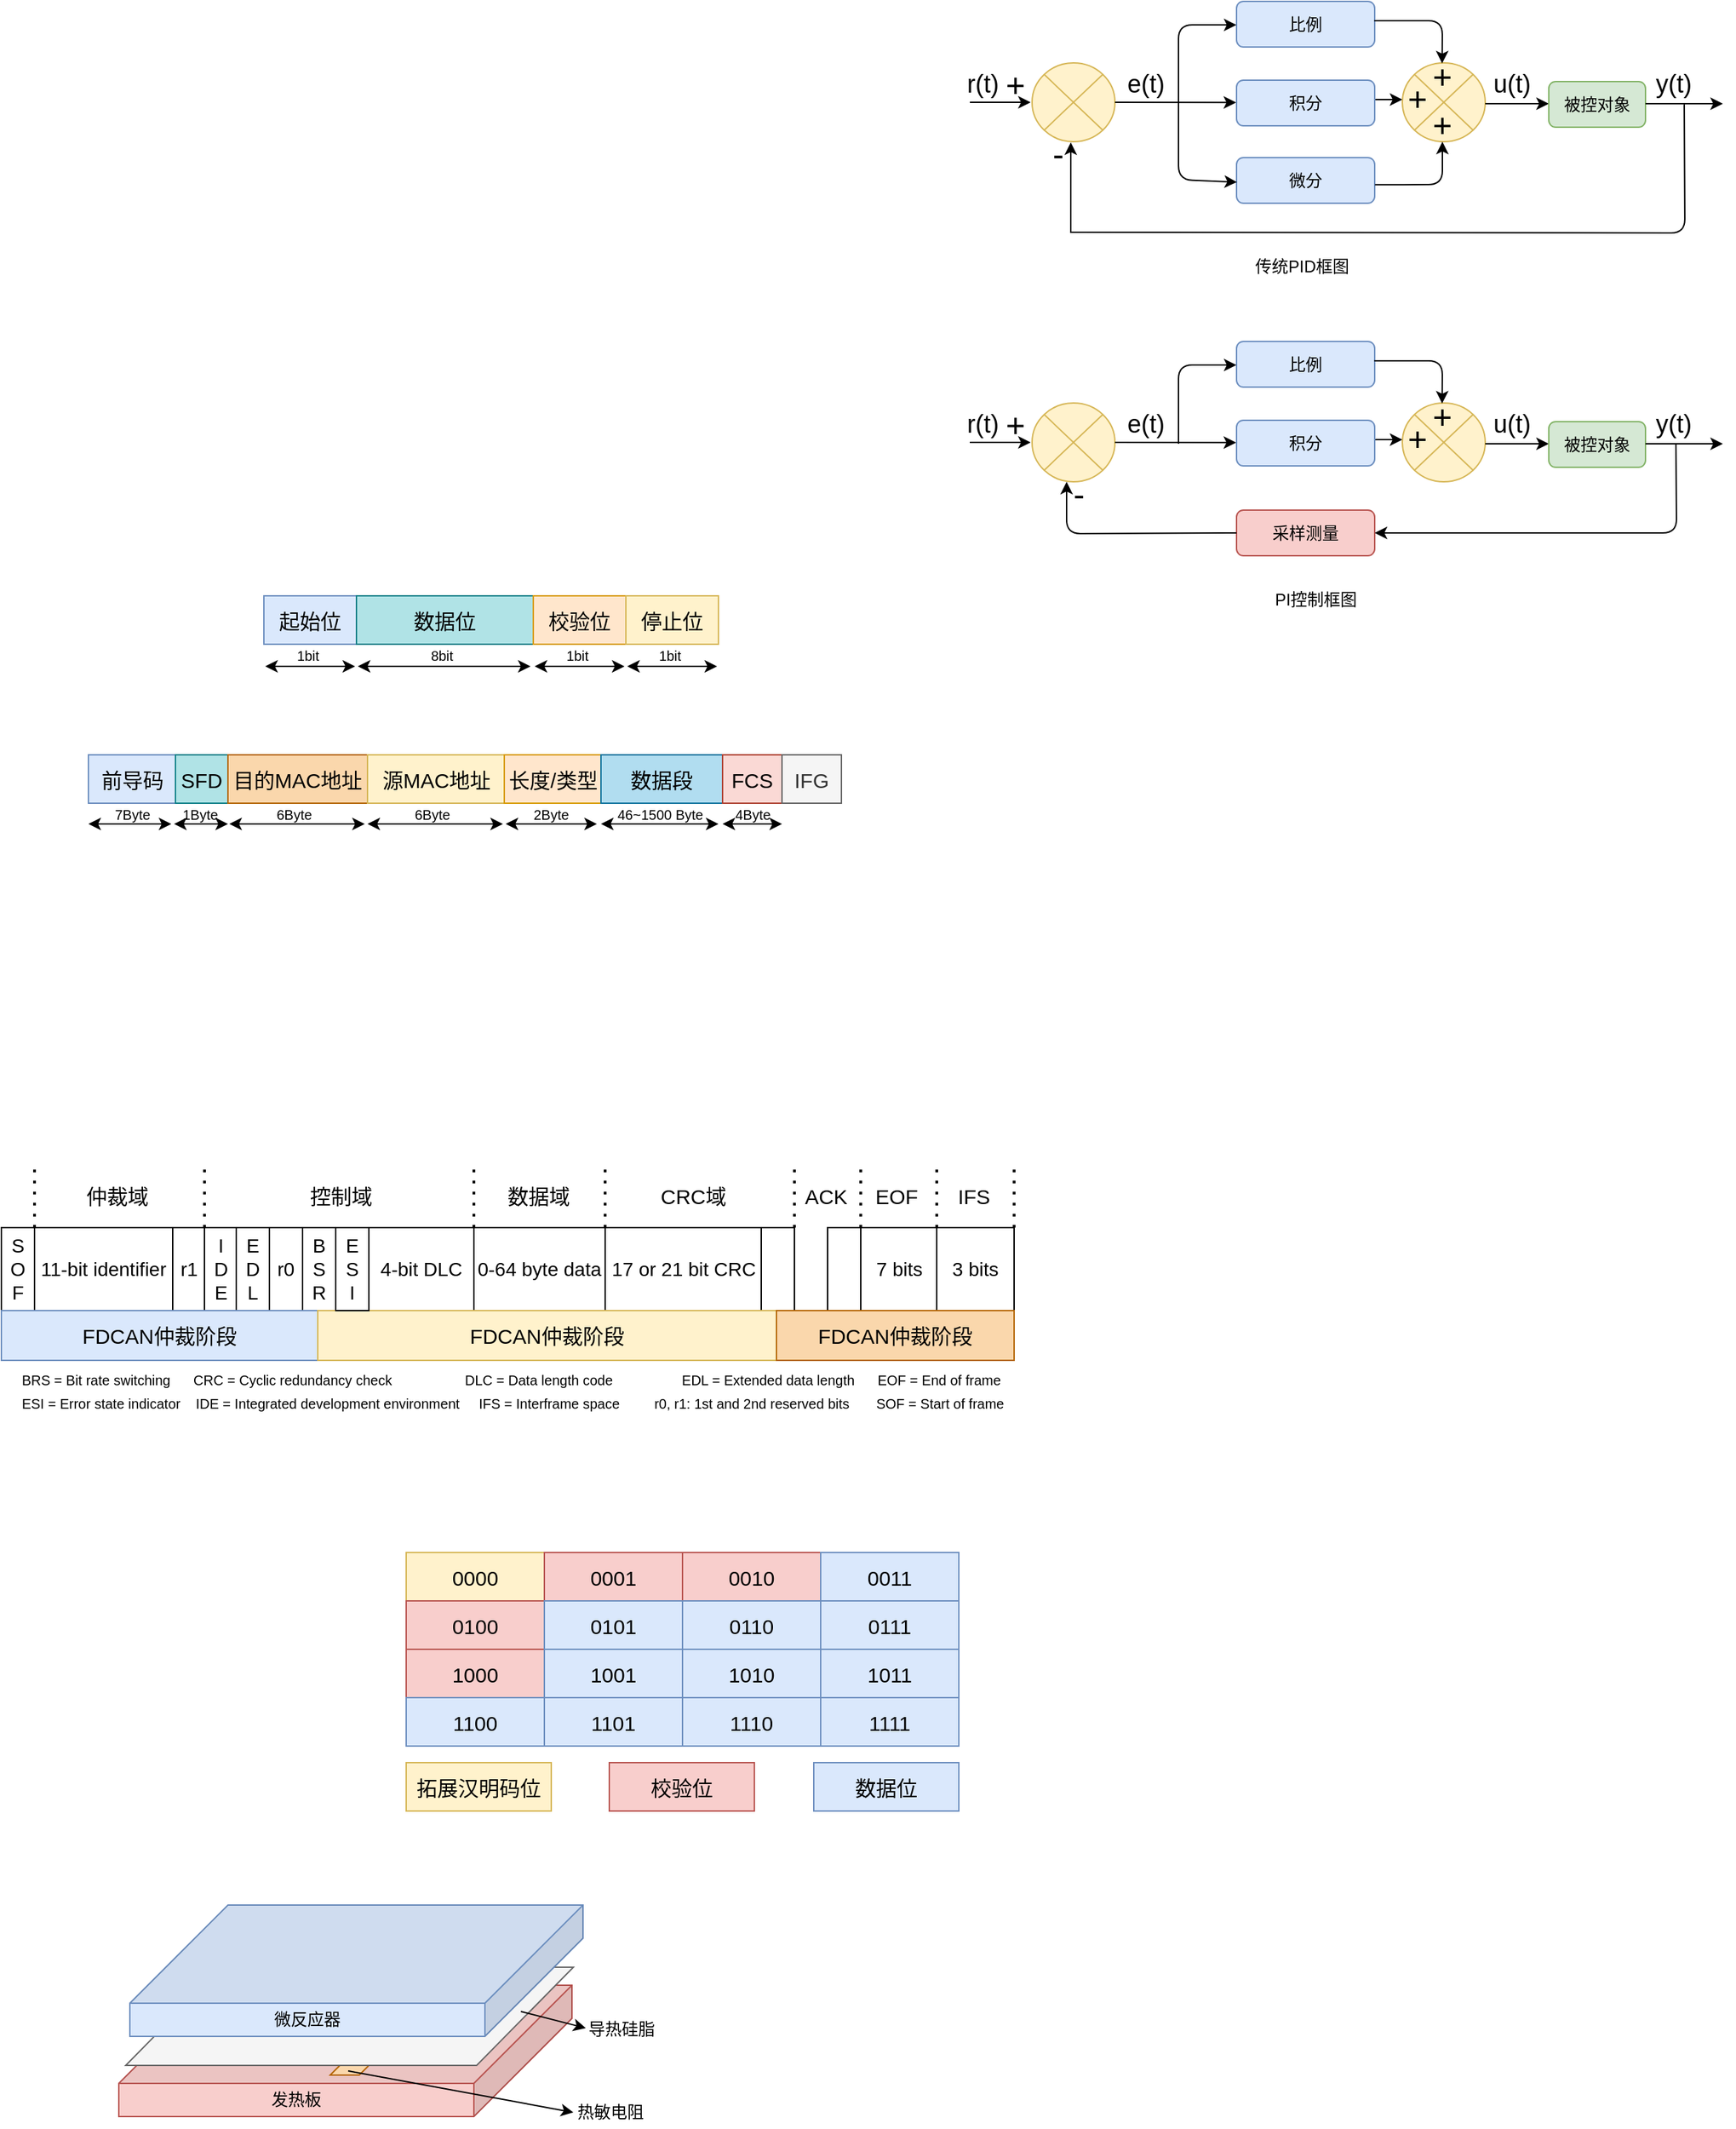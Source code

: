 <mxfile version="26.0.5">
  <diagram name="第 1 页" id="4lezpPqJ403xujPUZDA0">
    <mxGraphModel dx="1678" dy="310" grid="1" gridSize="1" guides="1" tooltips="1" connect="1" arrows="1" fold="1" page="1" pageScale="1" pageWidth="1169" pageHeight="827" math="0" shadow="0">
      <root>
        <mxCell id="0" />
        <mxCell id="1" parent="0" />
        <mxCell id="HMoE_AIVwohIHGqLsTAF-2" value="" style="endArrow=classic;html=1;rounded=1;entryX=-0.017;entryY=0.501;entryDx=0;entryDy=0;entryPerimeter=0;" parent="1" target="HMoE_AIVwohIHGqLsTAF-29" edge="1">
          <mxGeometry width="50" height="50" relative="1" as="geometry">
            <mxPoint x="15" y="85" as="sourcePoint" />
            <mxPoint x="60" y="84.93" as="targetPoint" />
          </mxGeometry>
        </mxCell>
        <mxCell id="HMoE_AIVwohIHGqLsTAF-7" value="比例" style="rounded=1;whiteSpace=wrap;html=1;shadow=0;glass=0;fillColor=#dae8fc;strokeColor=#6c8ebf;" parent="1" vertex="1">
          <mxGeometry x="208" y="12" width="100" height="33" as="geometry" />
        </mxCell>
        <mxCell id="HMoE_AIVwohIHGqLsTAF-29" value="" style="verticalLabelPosition=bottom;verticalAlign=top;html=1;shape=mxgraph.flowchart.or;rounded=1;fillColor=#fff2cc;strokeColor=#d6b656;" parent="1" vertex="1">
          <mxGeometry x="60" y="56.5" width="60" height="57" as="geometry" />
        </mxCell>
        <mxCell id="HMoE_AIVwohIHGqLsTAF-30" value="积分" style="rounded=1;whiteSpace=wrap;html=1;fillColor=#dae8fc;strokeColor=#6c8ebf;" parent="1" vertex="1">
          <mxGeometry x="208" y="69" width="100" height="33" as="geometry" />
        </mxCell>
        <mxCell id="HMoE_AIVwohIHGqLsTAF-31" value="微分" style="rounded=1;whiteSpace=wrap;html=1;fillColor=#dae8fc;strokeColor=#6c8ebf;" parent="1" vertex="1">
          <mxGeometry x="208" y="125" width="100" height="33" as="geometry" />
        </mxCell>
        <mxCell id="HMoE_AIVwohIHGqLsTAF-33" value="" style="verticalLabelPosition=bottom;verticalAlign=top;html=1;shape=mxgraph.flowchart.or;rounded=1;fillColor=#fff2cc;strokeColor=#d6b656;" parent="1" vertex="1">
          <mxGeometry x="328" y="56.5" width="60" height="57" as="geometry" />
        </mxCell>
        <mxCell id="HMoE_AIVwohIHGqLsTAF-40" value="&lt;font style=&quot;font-size: 24px;&quot;&gt;+&lt;/font&gt;" style="text;strokeColor=none;align=center;fillColor=none;html=1;verticalAlign=middle;whiteSpace=wrap;rounded=0;" parent="1" vertex="1">
          <mxGeometry x="40" y="58" width="16" height="30" as="geometry" />
        </mxCell>
        <mxCell id="HMoE_AIVwohIHGqLsTAF-41" value="&lt;span style=&quot;font-size: 18px; white-space: nowrap; background-color: rgb(255, 255, 255);&quot;&gt;r(t)&lt;/span&gt;" style="text;strokeColor=none;align=center;fillColor=none;html=1;verticalAlign=middle;whiteSpace=wrap;rounded=0;" parent="1" vertex="1">
          <mxGeometry x="15" y="56.5" width="19" height="30" as="geometry" />
        </mxCell>
        <mxCell id="HMoE_AIVwohIHGqLsTAF-50" value="" style="endArrow=classic;html=1;rounded=1;strokeColor=default;align=center;verticalAlign=middle;fontFamily=Helvetica;fontSize=11;fontColor=default;labelBackgroundColor=default;exitX=1;exitY=0.5;exitDx=0;exitDy=0;exitPerimeter=0;targetPerimeterSpacing=0;entryX=-0.003;entryY=0.489;entryDx=0;entryDy=0;entryPerimeter=0;" parent="1" source="HMoE_AIVwohIHGqLsTAF-29" target="HMoE_AIVwohIHGqLsTAF-30" edge="1">
          <mxGeometry width="50" height="50" relative="1" as="geometry">
            <mxPoint x="150" y="121" as="sourcePoint" />
            <mxPoint x="200" y="71" as="targetPoint" />
          </mxGeometry>
        </mxCell>
        <mxCell id="HMoE_AIVwohIHGqLsTAF-51" value="" style="endArrow=classic;html=1;rounded=1;strokeColor=default;align=center;verticalAlign=middle;fontFamily=Helvetica;fontSize=11;fontColor=default;labelBackgroundColor=default;entryX=-0.001;entryY=0.516;entryDx=0;entryDy=0;entryPerimeter=0;" parent="1" target="HMoE_AIVwohIHGqLsTAF-7" edge="1">
          <mxGeometry width="50" height="50" relative="1" as="geometry">
            <mxPoint x="166" y="86" as="sourcePoint" />
            <mxPoint x="189" y="28" as="targetPoint" />
            <Array as="points">
              <mxPoint x="166" y="29" />
            </Array>
          </mxGeometry>
        </mxCell>
        <mxCell id="HMoE_AIVwohIHGqLsTAF-52" value="" style="endArrow=classic;html=1;rounded=1;strokeColor=default;align=center;verticalAlign=middle;fontFamily=Helvetica;fontSize=11;fontColor=default;labelBackgroundColor=default;entryX=0.003;entryY=0.537;entryDx=0;entryDy=0;entryPerimeter=0;" parent="1" target="HMoE_AIVwohIHGqLsTAF-31" edge="1">
          <mxGeometry width="50" height="50" relative="1" as="geometry">
            <mxPoint x="166" y="85" as="sourcePoint" />
            <mxPoint x="193" y="142" as="targetPoint" />
            <Array as="points">
              <mxPoint x="166" y="141" />
            </Array>
          </mxGeometry>
        </mxCell>
        <mxCell id="HMoE_AIVwohIHGqLsTAF-64" value="" style="endArrow=none;html=1;rounded=1;strokeColor=default;align=center;verticalAlign=middle;fontFamily=Helvetica;fontSize=11;fontColor=default;labelBackgroundColor=default;entryX=0.423;entryY=1.002;entryDx=0;entryDy=0;entryPerimeter=0;edgeStyle=orthogonalEdgeStyle;endFill=0;" parent="1" edge="1">
          <mxGeometry width="50" height="50" relative="1" as="geometry">
            <mxPoint x="88" y="179" as="sourcePoint" />
            <mxPoint x="532.037" y="86.56" as="targetPoint" />
          </mxGeometry>
        </mxCell>
        <mxCell id="HMoE_AIVwohIHGqLsTAF-66" value="&lt;font style=&quot;font-size: 24px;&quot;&gt;-&lt;/font&gt;" style="text;strokeColor=none;align=center;fillColor=none;html=1;verticalAlign=middle;whiteSpace=wrap;rounded=0;" parent="1" vertex="1">
          <mxGeometry x="71" y="108" width="16" height="30" as="geometry" />
        </mxCell>
        <mxCell id="HMoE_AIVwohIHGqLsTAF-72" value="&lt;span style=&quot;font-size: 18px; white-space: nowrap; background-color: rgb(255, 255, 255);&quot;&gt;e(t)&lt;/span&gt;" style="text;strokeColor=none;align=center;fillColor=none;html=1;verticalAlign=middle;whiteSpace=wrap;rounded=0;" parent="1" vertex="1">
          <mxGeometry x="133" y="56.5" width="19" height="30" as="geometry" />
        </mxCell>
        <mxCell id="HMoE_AIVwohIHGqLsTAF-73" value="" style="endArrow=classic;html=1;rounded=1;strokeColor=default;align=center;verticalAlign=middle;fontFamily=Helvetica;fontSize=11;fontColor=default;labelBackgroundColor=default;exitX=1;exitY=0.513;exitDx=0;exitDy=0;exitPerimeter=0;targetPerimeterSpacing=0;" parent="1" edge="1">
          <mxGeometry width="50" height="50" relative="1" as="geometry">
            <mxPoint x="388" y="86" as="sourcePoint" />
            <mxPoint x="434" y="86" as="targetPoint" />
          </mxGeometry>
        </mxCell>
        <mxCell id="HMoE_AIVwohIHGqLsTAF-74" value="被控对象" style="rounded=1;whiteSpace=wrap;html=1;shadow=0;glass=0;fillColor=#d5e8d4;strokeColor=#82b366;" parent="1" vertex="1">
          <mxGeometry x="434" y="70" width="70" height="33" as="geometry" />
        </mxCell>
        <mxCell id="HMoE_AIVwohIHGqLsTAF-75" value="&lt;span style=&quot;font-size: 18px; white-space: nowrap; background-color: rgb(255, 255, 255);&quot;&gt;u(t)&lt;/span&gt;" style="text;strokeColor=none;align=center;fillColor=none;html=1;verticalAlign=middle;whiteSpace=wrap;rounded=0;" parent="1" vertex="1">
          <mxGeometry x="398" y="56.5" width="19" height="30" as="geometry" />
        </mxCell>
        <mxCell id="HMoE_AIVwohIHGqLsTAF-76" value="" style="endArrow=classic;html=1;rounded=1;strokeColor=default;align=center;verticalAlign=middle;fontFamily=Helvetica;fontSize=11;fontColor=default;labelBackgroundColor=default;exitX=1;exitY=0.513;exitDx=0;exitDy=0;exitPerimeter=0;targetPerimeterSpacing=0;" parent="1" edge="1">
          <mxGeometry width="50" height="50" relative="1" as="geometry">
            <mxPoint x="504" y="86" as="sourcePoint" />
            <mxPoint x="560" y="86" as="targetPoint" />
          </mxGeometry>
        </mxCell>
        <mxCell id="HMoE_AIVwohIHGqLsTAF-77" value="&lt;span style=&quot;font-size: 18px; white-space: nowrap; background-color: rgb(255, 255, 255);&quot;&gt;y(t)&lt;/span&gt;" style="text;strokeColor=none;align=center;fillColor=none;html=1;verticalAlign=middle;whiteSpace=wrap;rounded=0;" parent="1" vertex="1">
          <mxGeometry x="515" y="56.5" width="19" height="30" as="geometry" />
        </mxCell>
        <mxCell id="HMoE_AIVwohIHGqLsTAF-79" value="" style="endArrow=classic;html=1;rounded=0;entryX=0.467;entryY=1.009;entryDx=0;entryDy=0;entryPerimeter=0;" parent="1" target="HMoE_AIVwohIHGqLsTAF-29" edge="1">
          <mxGeometry width="50" height="50" relative="1" as="geometry">
            <mxPoint x="92" y="179" as="sourcePoint" />
            <mxPoint x="193" y="121" as="targetPoint" />
            <Array as="points">
              <mxPoint x="88" y="179" />
            </Array>
          </mxGeometry>
        </mxCell>
        <mxCell id="HMoE_AIVwohIHGqLsTAF-57" value="" style="endArrow=none;html=1;rounded=1;strokeColor=default;align=center;verticalAlign=middle;fontFamily=Helvetica;fontSize=11;fontColor=default;labelBackgroundColor=default;targetPerimeterSpacing=0;entryX=1.005;entryY=0.424;entryDx=0;entryDy=0;entryPerimeter=0;startArrow=classic;startFill=1;endFill=0;" parent="1" target="HMoE_AIVwohIHGqLsTAF-30" edge="1">
          <mxGeometry width="50" height="50" relative="1" as="geometry">
            <mxPoint x="328" y="83" as="sourcePoint" />
            <mxPoint x="294" y="83" as="targetPoint" />
          </mxGeometry>
        </mxCell>
        <mxCell id="HMoE_AIVwohIHGqLsTAF-58" value="" style="endArrow=none;html=1;rounded=1;strokeColor=default;align=center;verticalAlign=middle;fontFamily=Helvetica;fontSize=11;fontColor=default;labelBackgroundColor=default;exitX=0.48;exitY=0.006;exitDx=0;exitDy=0;exitPerimeter=0;entryX=0.997;entryY=0.424;entryDx=0;entryDy=0;entryPerimeter=0;endFill=0;startArrow=classic;startFill=1;" parent="1" source="HMoE_AIVwohIHGqLsTAF-33" target="HMoE_AIVwohIHGqLsTAF-7" edge="1">
          <mxGeometry width="50" height="50" relative="1" as="geometry">
            <mxPoint x="320" y="83" as="sourcePoint" />
            <mxPoint x="295" y="27" as="targetPoint" />
            <Array as="points">
              <mxPoint x="357" y="26" />
            </Array>
          </mxGeometry>
        </mxCell>
        <mxCell id="HMoE_AIVwohIHGqLsTAF-81" value="" style="endArrow=none;html=1;rounded=1;strokeColor=default;align=center;verticalAlign=middle;fontFamily=Helvetica;fontSize=11;fontColor=default;labelBackgroundColor=default;exitX=0.48;exitY=0.006;exitDx=0;exitDy=0;exitPerimeter=0;entryX=1.002;entryY=0.595;entryDx=0;entryDy=0;entryPerimeter=0;startArrow=classic;startFill=1;endFill=0;" parent="1" target="HMoE_AIVwohIHGqLsTAF-31" edge="1">
          <mxGeometry width="50" height="50" relative="1" as="geometry">
            <mxPoint x="357" y="113.5" as="sourcePoint" />
            <mxPoint x="293" y="144.5" as="targetPoint" />
            <Array as="points">
              <mxPoint x="357" y="144.5" />
            </Array>
          </mxGeometry>
        </mxCell>
        <mxCell id="HMoE_AIVwohIHGqLsTAF-82" value="&lt;font style=&quot;font-size: 24px;&quot;&gt;+&lt;/font&gt;" style="text;strokeColor=none;align=center;fillColor=none;html=1;verticalAlign=middle;whiteSpace=wrap;rounded=0;" parent="1" vertex="1">
          <mxGeometry x="349" y="52" width="16" height="30" as="geometry" />
        </mxCell>
        <mxCell id="HMoE_AIVwohIHGqLsTAF-84" value="&lt;font style=&quot;font-size: 24px;&quot;&gt;+&lt;/font&gt;" style="text;strokeColor=none;align=center;fillColor=none;html=1;verticalAlign=middle;whiteSpace=wrap;rounded=0;" parent="1" vertex="1">
          <mxGeometry x="349" y="87" width="16" height="30" as="geometry" />
        </mxCell>
        <mxCell id="HMoE_AIVwohIHGqLsTAF-85" value="&lt;font style=&quot;font-size: 24px;&quot;&gt;+&lt;/font&gt;" style="text;strokeColor=none;align=center;fillColor=none;html=1;verticalAlign=middle;whiteSpace=wrap;rounded=0;" parent="1" vertex="1">
          <mxGeometry x="331" y="68" width="16" height="30" as="geometry" />
        </mxCell>
        <mxCell id="HMoE_AIVwohIHGqLsTAF-92" value="传统PID框图" style="text;strokeColor=none;align=center;fillColor=none;html=1;verticalAlign=middle;whiteSpace=wrap;rounded=0;" parent="1" vertex="1">
          <mxGeometry x="157" y="189" width="197" height="30" as="geometry" />
        </mxCell>
        <mxCell id="2m38x5qAf2H3qzzra7lC-1" value="" style="endArrow=classic;html=1;rounded=1;entryX=-0.017;entryY=0.501;entryDx=0;entryDy=0;entryPerimeter=0;" parent="1" target="2m38x5qAf2H3qzzra7lC-3" edge="1">
          <mxGeometry width="50" height="50" relative="1" as="geometry">
            <mxPoint x="15" y="331" as="sourcePoint" />
            <mxPoint x="60" y="330.93" as="targetPoint" />
          </mxGeometry>
        </mxCell>
        <mxCell id="2m38x5qAf2H3qzzra7lC-2" value="比例" style="rounded=1;whiteSpace=wrap;html=1;shadow=0;glass=0;fillColor=#dae8fc;strokeColor=#6c8ebf;" parent="1" vertex="1">
          <mxGeometry x="208" y="258" width="100" height="33" as="geometry" />
        </mxCell>
        <mxCell id="2m38x5qAf2H3qzzra7lC-3" value="" style="verticalLabelPosition=bottom;verticalAlign=top;html=1;shape=mxgraph.flowchart.or;rounded=1;fillColor=#fff2cc;strokeColor=#d6b656;" parent="1" vertex="1">
          <mxGeometry x="60" y="302.5" width="60" height="57" as="geometry" />
        </mxCell>
        <mxCell id="2m38x5qAf2H3qzzra7lC-4" value="积分" style="rounded=1;whiteSpace=wrap;html=1;fillColor=#dae8fc;strokeColor=#6c8ebf;" parent="1" vertex="1">
          <mxGeometry x="208" y="315" width="100" height="33" as="geometry" />
        </mxCell>
        <mxCell id="2m38x5qAf2H3qzzra7lC-6" value="" style="verticalLabelPosition=bottom;verticalAlign=top;html=1;shape=mxgraph.flowchart.or;rounded=1;fillColor=#fff2cc;strokeColor=#d6b656;" parent="1" vertex="1">
          <mxGeometry x="328" y="302.5" width="60" height="57" as="geometry" />
        </mxCell>
        <mxCell id="2m38x5qAf2H3qzzra7lC-7" value="&lt;font style=&quot;font-size: 24px;&quot;&gt;+&lt;/font&gt;" style="text;strokeColor=none;align=center;fillColor=none;html=1;verticalAlign=middle;whiteSpace=wrap;rounded=0;" parent="1" vertex="1">
          <mxGeometry x="40" y="304" width="16" height="30" as="geometry" />
        </mxCell>
        <mxCell id="2m38x5qAf2H3qzzra7lC-8" value="&lt;span style=&quot;font-size: 18px; white-space: nowrap; background-color: rgb(255, 255, 255);&quot;&gt;r(t)&lt;/span&gt;" style="text;strokeColor=none;align=center;fillColor=none;html=1;verticalAlign=middle;whiteSpace=wrap;rounded=0;" parent="1" vertex="1">
          <mxGeometry x="15" y="302.5" width="19" height="30" as="geometry" />
        </mxCell>
        <mxCell id="2m38x5qAf2H3qzzra7lC-9" value="" style="endArrow=classic;html=1;rounded=1;strokeColor=default;align=center;verticalAlign=middle;fontFamily=Helvetica;fontSize=11;fontColor=default;labelBackgroundColor=default;exitX=1;exitY=0.5;exitDx=0;exitDy=0;exitPerimeter=0;targetPerimeterSpacing=0;entryX=-0.003;entryY=0.489;entryDx=0;entryDy=0;entryPerimeter=0;" parent="1" source="2m38x5qAf2H3qzzra7lC-3" target="2m38x5qAf2H3qzzra7lC-4" edge="1">
          <mxGeometry width="50" height="50" relative="1" as="geometry">
            <mxPoint x="150" y="367" as="sourcePoint" />
            <mxPoint x="200" y="317" as="targetPoint" />
          </mxGeometry>
        </mxCell>
        <mxCell id="2m38x5qAf2H3qzzra7lC-10" value="" style="endArrow=classic;html=1;rounded=1;strokeColor=default;align=center;verticalAlign=middle;fontFamily=Helvetica;fontSize=11;fontColor=default;labelBackgroundColor=default;entryX=-0.001;entryY=0.516;entryDx=0;entryDy=0;entryPerimeter=0;" parent="1" target="2m38x5qAf2H3qzzra7lC-2" edge="1">
          <mxGeometry width="50" height="50" relative="1" as="geometry">
            <mxPoint x="166" y="332" as="sourcePoint" />
            <mxPoint x="189" y="274" as="targetPoint" />
            <Array as="points">
              <mxPoint x="166" y="275" />
            </Array>
          </mxGeometry>
        </mxCell>
        <mxCell id="2m38x5qAf2H3qzzra7lC-13" value="&lt;font style=&quot;font-size: 24px;&quot;&gt;-&lt;/font&gt;" style="text;strokeColor=none;align=center;fillColor=none;html=1;verticalAlign=middle;whiteSpace=wrap;rounded=0;" parent="1" vertex="1">
          <mxGeometry x="86" y="354" width="16" height="30" as="geometry" />
        </mxCell>
        <mxCell id="2m38x5qAf2H3qzzra7lC-14" value="&lt;span style=&quot;font-size: 18px; white-space: nowrap; background-color: rgb(255, 255, 255);&quot;&gt;e(t)&lt;/span&gt;" style="text;strokeColor=none;align=center;fillColor=none;html=1;verticalAlign=middle;whiteSpace=wrap;rounded=0;" parent="1" vertex="1">
          <mxGeometry x="133" y="302.5" width="19" height="30" as="geometry" />
        </mxCell>
        <mxCell id="2m38x5qAf2H3qzzra7lC-15" value="" style="endArrow=classic;html=1;rounded=1;strokeColor=default;align=center;verticalAlign=middle;fontFamily=Helvetica;fontSize=11;fontColor=default;labelBackgroundColor=default;exitX=1;exitY=0.513;exitDx=0;exitDy=0;exitPerimeter=0;targetPerimeterSpacing=0;" parent="1" edge="1">
          <mxGeometry width="50" height="50" relative="1" as="geometry">
            <mxPoint x="388" y="332" as="sourcePoint" />
            <mxPoint x="434" y="332" as="targetPoint" />
          </mxGeometry>
        </mxCell>
        <mxCell id="2m38x5qAf2H3qzzra7lC-16" value="被控对象" style="rounded=1;whiteSpace=wrap;html=1;shadow=0;glass=0;fillColor=#d5e8d4;strokeColor=#82b366;" parent="1" vertex="1">
          <mxGeometry x="434" y="316" width="70" height="33" as="geometry" />
        </mxCell>
        <mxCell id="2m38x5qAf2H3qzzra7lC-17" value="&lt;span style=&quot;font-size: 18px; white-space: nowrap; background-color: rgb(255, 255, 255);&quot;&gt;u(t)&lt;/span&gt;" style="text;strokeColor=none;align=center;fillColor=none;html=1;verticalAlign=middle;whiteSpace=wrap;rounded=0;" parent="1" vertex="1">
          <mxGeometry x="398" y="302.5" width="19" height="30" as="geometry" />
        </mxCell>
        <mxCell id="2m38x5qAf2H3qzzra7lC-18" value="" style="endArrow=classic;html=1;rounded=1;strokeColor=default;align=center;verticalAlign=middle;fontFamily=Helvetica;fontSize=11;fontColor=default;labelBackgroundColor=default;exitX=1;exitY=0.513;exitDx=0;exitDy=0;exitPerimeter=0;targetPerimeterSpacing=0;" parent="1" edge="1">
          <mxGeometry width="50" height="50" relative="1" as="geometry">
            <mxPoint x="504" y="332" as="sourcePoint" />
            <mxPoint x="560" y="332" as="targetPoint" />
          </mxGeometry>
        </mxCell>
        <mxCell id="2m38x5qAf2H3qzzra7lC-19" value="&lt;span style=&quot;font-size: 18px; white-space: nowrap; background-color: rgb(255, 255, 255);&quot;&gt;y(t)&lt;/span&gt;" style="text;strokeColor=none;align=center;fillColor=none;html=1;verticalAlign=middle;whiteSpace=wrap;rounded=0;" parent="1" vertex="1">
          <mxGeometry x="515" y="302.5" width="19" height="30" as="geometry" />
        </mxCell>
        <mxCell id="2m38x5qAf2H3qzzra7lC-21" value="" style="endArrow=none;html=1;rounded=1;strokeColor=default;align=center;verticalAlign=middle;fontFamily=Helvetica;fontSize=11;fontColor=default;labelBackgroundColor=default;targetPerimeterSpacing=0;entryX=1.005;entryY=0.424;entryDx=0;entryDy=0;entryPerimeter=0;startArrow=classic;startFill=1;endFill=0;" parent="1" target="2m38x5qAf2H3qzzra7lC-4" edge="1">
          <mxGeometry width="50" height="50" relative="1" as="geometry">
            <mxPoint x="328" y="329" as="sourcePoint" />
            <mxPoint x="294" y="329" as="targetPoint" />
          </mxGeometry>
        </mxCell>
        <mxCell id="2m38x5qAf2H3qzzra7lC-22" value="" style="endArrow=none;html=1;rounded=1;strokeColor=default;align=center;verticalAlign=middle;fontFamily=Helvetica;fontSize=11;fontColor=default;labelBackgroundColor=default;exitX=0.48;exitY=0.006;exitDx=0;exitDy=0;exitPerimeter=0;entryX=0.997;entryY=0.424;entryDx=0;entryDy=0;entryPerimeter=0;endFill=0;startArrow=classic;startFill=1;" parent="1" source="2m38x5qAf2H3qzzra7lC-6" target="2m38x5qAf2H3qzzra7lC-2" edge="1">
          <mxGeometry width="50" height="50" relative="1" as="geometry">
            <mxPoint x="320" y="329" as="sourcePoint" />
            <mxPoint x="295" y="273" as="targetPoint" />
            <Array as="points">
              <mxPoint x="357" y="272" />
            </Array>
          </mxGeometry>
        </mxCell>
        <mxCell id="2m38x5qAf2H3qzzra7lC-24" value="&lt;font style=&quot;font-size: 24px;&quot;&gt;+&lt;/font&gt;" style="text;strokeColor=none;align=center;fillColor=none;html=1;verticalAlign=middle;whiteSpace=wrap;rounded=0;" parent="1" vertex="1">
          <mxGeometry x="349" y="298" width="16" height="30" as="geometry" />
        </mxCell>
        <mxCell id="2m38x5qAf2H3qzzra7lC-26" value="&lt;font style=&quot;font-size: 24px;&quot;&gt;+&lt;/font&gt;" style="text;strokeColor=none;align=center;fillColor=none;html=1;verticalAlign=middle;whiteSpace=wrap;rounded=0;" parent="1" vertex="1">
          <mxGeometry x="331" y="314" width="16" height="30" as="geometry" />
        </mxCell>
        <mxCell id="2m38x5qAf2H3qzzra7lC-27" value="PI控制框图" style="text;strokeColor=none;align=center;fillColor=none;html=1;verticalAlign=middle;whiteSpace=wrap;rounded=0;" parent="1" vertex="1">
          <mxGeometry x="167" y="430" width="197" height="30" as="geometry" />
        </mxCell>
        <mxCell id="2m38x5qAf2H3qzzra7lC-28" value="采样测量" style="rounded=1;whiteSpace=wrap;html=1;fillColor=#f8cecc;strokeColor=#b85450;" parent="1" vertex="1">
          <mxGeometry x="208" y="380" width="100" height="33" as="geometry" />
        </mxCell>
        <mxCell id="2m38x5qAf2H3qzzra7lC-29" value="" style="endArrow=none;html=1;rounded=1;strokeColor=default;align=center;verticalAlign=middle;fontFamily=Helvetica;fontSize=11;fontColor=default;labelBackgroundColor=default;entryX=0.423;entryY=1.002;entryDx=0;entryDy=0;entryPerimeter=0;edgeStyle=orthogonalEdgeStyle;endFill=0;exitX=1;exitY=0.5;exitDx=0;exitDy=0;startArrow=classic;startFill=1;" parent="1" source="2m38x5qAf2H3qzzra7lC-28" edge="1">
          <mxGeometry width="50" height="50" relative="1" as="geometry">
            <mxPoint x="82" y="424.44" as="sourcePoint" />
            <mxPoint x="526.037" y="332" as="targetPoint" />
          </mxGeometry>
        </mxCell>
        <mxCell id="2m38x5qAf2H3qzzra7lC-31" value="" style="endArrow=classic;html=1;rounded=1;entryX=1;entryY=0.25;entryDx=0;entryDy=0;exitX=0;exitY=0.5;exitDx=0;exitDy=0;curved=0;" parent="1" source="2m38x5qAf2H3qzzra7lC-28" edge="1">
          <mxGeometry width="50" height="50" relative="1" as="geometry">
            <mxPoint x="156" y="409" as="sourcePoint" />
            <mxPoint x="85" y="359.5" as="targetPoint" />
            <Array as="points">
              <mxPoint x="85" y="397" />
            </Array>
          </mxGeometry>
        </mxCell>
        <mxCell id="DI4FCeXwV8KSVO1PWH4R-4" value="前导码" style="rounded=0;whiteSpace=wrap;html=1;fontSize=15;fillColor=#dae8fc;strokeColor=#6c8ebf;" vertex="1" parent="1">
          <mxGeometry x="-623" y="557" width="64" height="35" as="geometry" />
        </mxCell>
        <mxCell id="DI4FCeXwV8KSVO1PWH4R-5" value="SFD" style="rounded=0;whiteSpace=wrap;html=1;fontSize=15;fillColor=#b0e3e6;strokeColor=#0e8088;" vertex="1" parent="1">
          <mxGeometry x="-560" y="557" width="38" height="35" as="geometry" />
        </mxCell>
        <mxCell id="DI4FCeXwV8KSVO1PWH4R-6" value="目的MAC地址" style="rounded=0;whiteSpace=wrap;html=1;fontSize=15;fillColor=#fad7ac;strokeColor=#b46504;" vertex="1" parent="1">
          <mxGeometry x="-522" y="557" width="101" height="35" as="geometry" />
        </mxCell>
        <mxCell id="DI4FCeXwV8KSVO1PWH4R-7" value="源MAC地址" style="rounded=0;whiteSpace=wrap;html=1;fontSize=15;fillColor=#fff2cc;strokeColor=#d6b656;" vertex="1" parent="1">
          <mxGeometry x="-421" y="557" width="100" height="35" as="geometry" />
        </mxCell>
        <mxCell id="DI4FCeXwV8KSVO1PWH4R-8" value="长度/类型" style="rounded=0;whiteSpace=wrap;html=1;fontSize=15;fillColor=#ffe6cc;strokeColor=#d79b00;" vertex="1" parent="1">
          <mxGeometry x="-322" y="557" width="71" height="35" as="geometry" />
        </mxCell>
        <mxCell id="DI4FCeXwV8KSVO1PWH4R-9" value="数据段" style="rounded=0;whiteSpace=wrap;html=1;fontSize=15;fillColor=#b1ddf0;strokeColor=#10739e;" vertex="1" parent="1">
          <mxGeometry x="-252" y="557" width="88" height="35" as="geometry" />
        </mxCell>
        <mxCell id="DI4FCeXwV8KSVO1PWH4R-10" value="FCS" style="rounded=0;whiteSpace=wrap;html=1;fontSize=15;fillColor=#fad9d5;strokeColor=#ae4132;" vertex="1" parent="1">
          <mxGeometry x="-164" y="557" width="43" height="35" as="geometry" />
        </mxCell>
        <mxCell id="DI4FCeXwV8KSVO1PWH4R-11" value="" style="endArrow=classic;startArrow=classic;html=1;rounded=0;fontSize=10;" edge="1" parent="1">
          <mxGeometry width="50" height="50" relative="1" as="geometry">
            <mxPoint x="-623" y="607" as="sourcePoint" />
            <mxPoint x="-563" y="607" as="targetPoint" />
          </mxGeometry>
        </mxCell>
        <mxCell id="DI4FCeXwV8KSVO1PWH4R-12" value="7Byte" style="text;strokeColor=none;align=center;fillColor=none;html=1;verticalAlign=middle;whiteSpace=wrap;rounded=0;fontSize=10;" vertex="1" parent="1">
          <mxGeometry x="-602" y="595" width="22" height="9" as="geometry" />
        </mxCell>
        <mxCell id="DI4FCeXwV8KSVO1PWH4R-13" value="" style="endArrow=classic;startArrow=classic;html=1;rounded=0;fontSize=10;" edge="1" parent="1">
          <mxGeometry width="50" height="50" relative="1" as="geometry">
            <mxPoint x="-561" y="607" as="sourcePoint" />
            <mxPoint x="-522" y="607" as="targetPoint" />
          </mxGeometry>
        </mxCell>
        <mxCell id="DI4FCeXwV8KSVO1PWH4R-14" value="1Byte" style="text;strokeColor=none;align=center;fillColor=none;html=1;verticalAlign=middle;whiteSpace=wrap;rounded=0;fontSize=10;" vertex="1" parent="1">
          <mxGeometry x="-553" y="595" width="22" height="9" as="geometry" />
        </mxCell>
        <mxCell id="DI4FCeXwV8KSVO1PWH4R-15" value="" style="endArrow=classic;startArrow=classic;html=1;rounded=0;fontSize=10;" edge="1" parent="1">
          <mxGeometry width="50" height="50" relative="1" as="geometry">
            <mxPoint x="-521" y="607" as="sourcePoint" />
            <mxPoint x="-423" y="607" as="targetPoint" />
          </mxGeometry>
        </mxCell>
        <mxCell id="DI4FCeXwV8KSVO1PWH4R-16" value="6Byte" style="text;strokeColor=none;align=center;fillColor=none;html=1;verticalAlign=middle;whiteSpace=wrap;rounded=0;fontSize=10;" vertex="1" parent="1">
          <mxGeometry x="-485" y="595" width="22" height="9" as="geometry" />
        </mxCell>
        <mxCell id="DI4FCeXwV8KSVO1PWH4R-17" value="" style="endArrow=classic;startArrow=classic;html=1;rounded=0;fontSize=10;" edge="1" parent="1">
          <mxGeometry width="50" height="50" relative="1" as="geometry">
            <mxPoint x="-421" y="607" as="sourcePoint" />
            <mxPoint x="-323" y="607" as="targetPoint" />
          </mxGeometry>
        </mxCell>
        <mxCell id="DI4FCeXwV8KSVO1PWH4R-18" value="6Byte" style="text;strokeColor=none;align=center;fillColor=none;html=1;verticalAlign=middle;whiteSpace=wrap;rounded=0;fontSize=10;" vertex="1" parent="1">
          <mxGeometry x="-385" y="595" width="22" height="9" as="geometry" />
        </mxCell>
        <mxCell id="DI4FCeXwV8KSVO1PWH4R-19" value="" style="endArrow=classic;startArrow=classic;html=1;rounded=0;fontSize=10;" edge="1" parent="1">
          <mxGeometry width="50" height="50" relative="1" as="geometry">
            <mxPoint x="-321" y="607" as="sourcePoint" />
            <mxPoint x="-255" y="607" as="targetPoint" />
          </mxGeometry>
        </mxCell>
        <mxCell id="DI4FCeXwV8KSVO1PWH4R-20" value="2Byte" style="text;strokeColor=none;align=center;fillColor=none;html=1;verticalAlign=middle;whiteSpace=wrap;rounded=0;fontSize=10;" vertex="1" parent="1">
          <mxGeometry x="-299" y="595" width="22" height="9" as="geometry" />
        </mxCell>
        <mxCell id="DI4FCeXwV8KSVO1PWH4R-21" value="" style="endArrow=classic;startArrow=classic;html=1;rounded=0;fontSize=10;" edge="1" parent="1">
          <mxGeometry width="50" height="50" relative="1" as="geometry">
            <mxPoint x="-252" y="607" as="sourcePoint" />
            <mxPoint x="-167" y="607" as="targetPoint" />
          </mxGeometry>
        </mxCell>
        <mxCell id="DI4FCeXwV8KSVO1PWH4R-22" value="46~1500 Byte" style="text;strokeColor=none;align=center;fillColor=none;html=1;verticalAlign=middle;whiteSpace=wrap;rounded=0;fontSize=10;" vertex="1" parent="1">
          <mxGeometry x="-244" y="595" width="70" height="9" as="geometry" />
        </mxCell>
        <mxCell id="DI4FCeXwV8KSVO1PWH4R-24" value="" style="endArrow=classic;startArrow=classic;html=1;rounded=0;fontSize=10;" edge="1" parent="1">
          <mxGeometry width="50" height="50" relative="1" as="geometry">
            <mxPoint x="-164" y="607" as="sourcePoint" />
            <mxPoint x="-121" y="607" as="targetPoint" />
          </mxGeometry>
        </mxCell>
        <mxCell id="DI4FCeXwV8KSVO1PWH4R-25" value="4Byte" style="text;strokeColor=none;align=center;fillColor=none;html=1;verticalAlign=middle;whiteSpace=wrap;rounded=0;fontSize=10;" vertex="1" parent="1">
          <mxGeometry x="-153" y="595" width="22" height="9" as="geometry" />
        </mxCell>
        <mxCell id="DI4FCeXwV8KSVO1PWH4R-36" value="起始位" style="rounded=0;whiteSpace=wrap;html=1;fontSize=15;fillColor=#dae8fc;strokeColor=#6c8ebf;" vertex="1" parent="1">
          <mxGeometry x="-496" y="442" width="67" height="35" as="geometry" />
        </mxCell>
        <mxCell id="DI4FCeXwV8KSVO1PWH4R-37" value="数据位" style="rounded=0;whiteSpace=wrap;html=1;fontSize=15;fillColor=#b0e3e6;strokeColor=#0e8088;" vertex="1" parent="1">
          <mxGeometry x="-429" y="442" width="128" height="35" as="geometry" />
        </mxCell>
        <mxCell id="DI4FCeXwV8KSVO1PWH4R-38" value="校验位" style="rounded=0;whiteSpace=wrap;html=1;fontSize=15;fillColor=#ffe6cc;strokeColor=#d79b00;" vertex="1" parent="1">
          <mxGeometry x="-301" y="442" width="67" height="35" as="geometry" />
        </mxCell>
        <mxCell id="DI4FCeXwV8KSVO1PWH4R-39" value="停止位" style="rounded=0;whiteSpace=wrap;html=1;fontSize=15;fillColor=#fff2cc;strokeColor=#d6b656;" vertex="1" parent="1">
          <mxGeometry x="-234" y="442" width="67" height="35" as="geometry" />
        </mxCell>
        <mxCell id="DI4FCeXwV8KSVO1PWH4R-41" value="" style="endArrow=classic;startArrow=classic;html=1;rounded=0;fontSize=10;" edge="1" parent="1">
          <mxGeometry width="50" height="50" relative="1" as="geometry">
            <mxPoint x="-495" y="493" as="sourcePoint" />
            <mxPoint x="-430" y="493" as="targetPoint" />
          </mxGeometry>
        </mxCell>
        <mxCell id="DI4FCeXwV8KSVO1PWH4R-42" value="1bit" style="text;strokeColor=none;align=center;fillColor=none;html=1;verticalAlign=middle;whiteSpace=wrap;rounded=0;fontSize=10;" vertex="1" parent="1">
          <mxGeometry x="-475" y="480" width="22" height="9" as="geometry" />
        </mxCell>
        <mxCell id="DI4FCeXwV8KSVO1PWH4R-43" value="" style="endArrow=classic;startArrow=classic;html=1;rounded=0;fontSize=10;" edge="1" parent="1">
          <mxGeometry width="50" height="50" relative="1" as="geometry">
            <mxPoint x="-428" y="493" as="sourcePoint" />
            <mxPoint x="-303" y="493" as="targetPoint" />
          </mxGeometry>
        </mxCell>
        <mxCell id="DI4FCeXwV8KSVO1PWH4R-44" value="8bit" style="text;strokeColor=none;align=center;fillColor=none;html=1;verticalAlign=middle;whiteSpace=wrap;rounded=0;fontSize=10;" vertex="1" parent="1">
          <mxGeometry x="-378" y="480" width="22" height="9" as="geometry" />
        </mxCell>
        <mxCell id="DI4FCeXwV8KSVO1PWH4R-45" value="" style="endArrow=classic;startArrow=classic;html=1;rounded=0;fontSize=10;" edge="1" parent="1">
          <mxGeometry width="50" height="50" relative="1" as="geometry">
            <mxPoint x="-300" y="493" as="sourcePoint" />
            <mxPoint x="-235" y="493" as="targetPoint" />
          </mxGeometry>
        </mxCell>
        <mxCell id="DI4FCeXwV8KSVO1PWH4R-46" value="1bit" style="text;strokeColor=none;align=center;fillColor=none;html=1;verticalAlign=middle;whiteSpace=wrap;rounded=0;fontSize=10;" vertex="1" parent="1">
          <mxGeometry x="-280" y="480" width="22" height="9" as="geometry" />
        </mxCell>
        <mxCell id="DI4FCeXwV8KSVO1PWH4R-47" value="" style="endArrow=classic;startArrow=classic;html=1;rounded=0;fontSize=10;" edge="1" parent="1">
          <mxGeometry width="50" height="50" relative="1" as="geometry">
            <mxPoint x="-233" y="493" as="sourcePoint" />
            <mxPoint x="-168" y="493" as="targetPoint" />
          </mxGeometry>
        </mxCell>
        <mxCell id="DI4FCeXwV8KSVO1PWH4R-48" value="1bit" style="text;strokeColor=none;align=center;fillColor=none;html=1;verticalAlign=middle;whiteSpace=wrap;rounded=0;fontSize=10;" vertex="1" parent="1">
          <mxGeometry x="-213" y="480" width="22" height="9" as="geometry" />
        </mxCell>
        <mxCell id="DI4FCeXwV8KSVO1PWH4R-70" value="S&lt;div&gt;O&lt;/div&gt;&lt;div&gt;F&lt;/div&gt;" style="rounded=0;whiteSpace=wrap;html=1;fontSize=14;" vertex="1" parent="1">
          <mxGeometry x="-686" y="899" width="24" height="60" as="geometry" />
        </mxCell>
        <mxCell id="DI4FCeXwV8KSVO1PWH4R-72" value="11-bit identifier" style="rounded=0;whiteSpace=wrap;html=1;fontSize=14;" vertex="1" parent="1">
          <mxGeometry x="-662" y="899" width="100" height="60" as="geometry" />
        </mxCell>
        <mxCell id="DI4FCeXwV8KSVO1PWH4R-73" value="r1" style="rounded=0;whiteSpace=wrap;html=1;fontSize=14;" vertex="1" parent="1">
          <mxGeometry x="-562" y="899" width="24" height="60" as="geometry" />
        </mxCell>
        <mxCell id="DI4FCeXwV8KSVO1PWH4R-74" value="I&lt;div&gt;D&lt;/div&gt;&lt;div&gt;E&lt;/div&gt;" style="rounded=0;whiteSpace=wrap;html=1;fontSize=14;" vertex="1" parent="1">
          <mxGeometry x="-539" y="899" width="24" height="60" as="geometry" />
        </mxCell>
        <mxCell id="DI4FCeXwV8KSVO1PWH4R-75" value="E&lt;div&gt;D&lt;/div&gt;&lt;div&gt;L&lt;/div&gt;" style="rounded=0;whiteSpace=wrap;html=1;fontSize=14;" vertex="1" parent="1">
          <mxGeometry x="-516" y="899" width="24" height="60" as="geometry" />
        </mxCell>
        <mxCell id="DI4FCeXwV8KSVO1PWH4R-76" value="r0" style="rounded=0;whiteSpace=wrap;html=1;fontSize=14;" vertex="1" parent="1">
          <mxGeometry x="-492" y="899" width="24" height="60" as="geometry" />
        </mxCell>
        <mxCell id="DI4FCeXwV8KSVO1PWH4R-77" value="B&lt;div&gt;S&lt;/div&gt;&lt;div&gt;R&lt;/div&gt;" style="rounded=0;whiteSpace=wrap;html=1;fontSize=14;" vertex="1" parent="1">
          <mxGeometry x="-468" y="899" width="24" height="60" as="geometry" />
        </mxCell>
        <mxCell id="DI4FCeXwV8KSVO1PWH4R-78" value="4-bit DLC" style="rounded=0;whiteSpace=wrap;html=1;fontSize=14;" vertex="1" parent="1">
          <mxGeometry x="-420" y="899" width="76" height="60" as="geometry" />
        </mxCell>
        <mxCell id="DI4FCeXwV8KSVO1PWH4R-79" value="0-64 byte data" style="rounded=0;whiteSpace=wrap;html=1;fontSize=14;" vertex="1" parent="1">
          <mxGeometry x="-344" y="899" width="95" height="60" as="geometry" />
        </mxCell>
        <mxCell id="DI4FCeXwV8KSVO1PWH4R-80" value="17 or 21 bit CRC" style="rounded=0;whiteSpace=wrap;html=1;fontSize=14;" vertex="1" parent="1">
          <mxGeometry x="-249" y="899" width="114" height="60" as="geometry" />
        </mxCell>
        <mxCell id="DI4FCeXwV8KSVO1PWH4R-81" value="" style="rounded=0;whiteSpace=wrap;html=1;fontSize=14;" vertex="1" parent="1">
          <mxGeometry x="-136" y="899" width="24" height="60" as="geometry" />
        </mxCell>
        <mxCell id="DI4FCeXwV8KSVO1PWH4R-83" value="" style="rounded=0;whiteSpace=wrap;html=1;fontSize=14;" vertex="1" parent="1">
          <mxGeometry x="-88" y="899" width="24" height="60" as="geometry" />
        </mxCell>
        <mxCell id="DI4FCeXwV8KSVO1PWH4R-85" value="7 bits" style="rounded=0;whiteSpace=wrap;html=1;fontSize=14;" vertex="1" parent="1">
          <mxGeometry x="-64" y="899" width="56" height="60" as="geometry" />
        </mxCell>
        <mxCell id="DI4FCeXwV8KSVO1PWH4R-86" value="3 bits" style="rounded=0;whiteSpace=wrap;html=1;fontSize=14;" vertex="1" parent="1">
          <mxGeometry x="-9" y="899" width="56" height="60" as="geometry" />
        </mxCell>
        <mxCell id="DI4FCeXwV8KSVO1PWH4R-87" value="FDCAN仲裁阶段" style="rounded=0;whiteSpace=wrap;html=1;fontSize=15;fillColor=#dae8fc;strokeColor=#6c8ebf;" vertex="1" parent="1">
          <mxGeometry x="-686" y="959" width="229" height="36" as="geometry" />
        </mxCell>
        <mxCell id="DI4FCeXwV8KSVO1PWH4R-89" value="FDCAN仲裁阶段" style="rounded=0;whiteSpace=wrap;html=1;fontSize=15;fillColor=#fff2cc;strokeColor=#d6b656;" vertex="1" parent="1">
          <mxGeometry x="-457" y="959" width="332" height="36" as="geometry" />
        </mxCell>
        <mxCell id="DI4FCeXwV8KSVO1PWH4R-92" value="E&lt;div&gt;S&lt;/div&gt;&lt;div&gt;I&lt;/div&gt;" style="rounded=0;whiteSpace=wrap;html=1;fontSize=14;" vertex="1" parent="1">
          <mxGeometry x="-444" y="899" width="24" height="60" as="geometry" />
        </mxCell>
        <mxCell id="DI4FCeXwV8KSVO1PWH4R-93" value="FDCAN仲裁阶段" style="rounded=0;whiteSpace=wrap;html=1;fontSize=15;fillColor=#fad7ac;strokeColor=#b46504;" vertex="1" parent="1">
          <mxGeometry x="-125" y="959" width="172" height="36" as="geometry" />
        </mxCell>
        <mxCell id="DI4FCeXwV8KSVO1PWH4R-95" value="" style="endArrow=none;dashed=1;html=1;dashPattern=1 3;strokeWidth=2;rounded=0;" edge="1" parent="1">
          <mxGeometry width="50" height="50" relative="1" as="geometry">
            <mxPoint x="-539" y="899" as="sourcePoint" />
            <mxPoint x="-539" y="857" as="targetPoint" />
          </mxGeometry>
        </mxCell>
        <mxCell id="DI4FCeXwV8KSVO1PWH4R-96" value="&lt;font&gt;仲裁域&lt;/font&gt;" style="text;strokeColor=none;align=center;fillColor=none;html=1;verticalAlign=middle;whiteSpace=wrap;rounded=0;fontSize=15;" vertex="1" parent="1">
          <mxGeometry x="-632" y="861" width="60" height="30" as="geometry" />
        </mxCell>
        <mxCell id="DI4FCeXwV8KSVO1PWH4R-99" value="" style="endArrow=none;dashed=1;html=1;dashPattern=1 3;strokeWidth=2;rounded=0;" edge="1" parent="1">
          <mxGeometry width="50" height="50" relative="1" as="geometry">
            <mxPoint x="-662" y="899" as="sourcePoint" />
            <mxPoint x="-662" y="857" as="targetPoint" />
          </mxGeometry>
        </mxCell>
        <mxCell id="DI4FCeXwV8KSVO1PWH4R-100" value="" style="endArrow=none;dashed=1;html=1;dashPattern=1 3;strokeWidth=2;rounded=0;" edge="1" parent="1">
          <mxGeometry width="50" height="50" relative="1" as="geometry">
            <mxPoint x="-344" y="899" as="sourcePoint" />
            <mxPoint x="-344" y="857" as="targetPoint" />
          </mxGeometry>
        </mxCell>
        <mxCell id="DI4FCeXwV8KSVO1PWH4R-101" value="" style="endArrow=none;dashed=1;html=1;dashPattern=1 3;strokeWidth=2;rounded=0;" edge="1" parent="1">
          <mxGeometry width="50" height="50" relative="1" as="geometry">
            <mxPoint x="-249" y="899" as="sourcePoint" />
            <mxPoint x="-249" y="857" as="targetPoint" />
          </mxGeometry>
        </mxCell>
        <mxCell id="DI4FCeXwV8KSVO1PWH4R-102" value="" style="endArrow=none;dashed=1;html=1;dashPattern=1 3;strokeWidth=2;rounded=0;" edge="1" parent="1">
          <mxGeometry width="50" height="50" relative="1" as="geometry">
            <mxPoint x="-112" y="899" as="sourcePoint" />
            <mxPoint x="-112" y="857" as="targetPoint" />
          </mxGeometry>
        </mxCell>
        <mxCell id="DI4FCeXwV8KSVO1PWH4R-103" value="" style="endArrow=none;dashed=1;html=1;dashPattern=1 3;strokeWidth=2;rounded=0;" edge="1" parent="1">
          <mxGeometry width="50" height="50" relative="1" as="geometry">
            <mxPoint x="-64" y="899" as="sourcePoint" />
            <mxPoint x="-64" y="857" as="targetPoint" />
          </mxGeometry>
        </mxCell>
        <mxCell id="DI4FCeXwV8KSVO1PWH4R-104" value="" style="endArrow=none;dashed=1;html=1;dashPattern=1 3;strokeWidth=2;rounded=0;" edge="1" parent="1">
          <mxGeometry width="50" height="50" relative="1" as="geometry">
            <mxPoint x="-9" y="899" as="sourcePoint" />
            <mxPoint x="-9" y="857" as="targetPoint" />
          </mxGeometry>
        </mxCell>
        <mxCell id="DI4FCeXwV8KSVO1PWH4R-105" value="" style="endArrow=none;dashed=1;html=1;dashPattern=1 3;strokeWidth=2;rounded=0;" edge="1" parent="1">
          <mxGeometry width="50" height="50" relative="1" as="geometry">
            <mxPoint x="47" y="899" as="sourcePoint" />
            <mxPoint x="47" y="857" as="targetPoint" />
          </mxGeometry>
        </mxCell>
        <mxCell id="DI4FCeXwV8KSVO1PWH4R-106" value="&lt;font&gt;控制域&lt;/font&gt;" style="text;strokeColor=none;align=center;fillColor=none;html=1;verticalAlign=middle;whiteSpace=wrap;rounded=0;fontSize=15;" vertex="1" parent="1">
          <mxGeometry x="-470" y="861" width="60" height="30" as="geometry" />
        </mxCell>
        <mxCell id="DI4FCeXwV8KSVO1PWH4R-107" value="&lt;font&gt;数据域&lt;/font&gt;" style="text;strokeColor=none;align=center;fillColor=none;html=1;verticalAlign=middle;whiteSpace=wrap;rounded=0;fontSize=15;" vertex="1" parent="1">
          <mxGeometry x="-327" y="861" width="60" height="30" as="geometry" />
        </mxCell>
        <mxCell id="DI4FCeXwV8KSVO1PWH4R-108" value="&lt;font&gt;CRC域&lt;/font&gt;" style="text;strokeColor=none;align=center;fillColor=none;html=1;verticalAlign=middle;whiteSpace=wrap;rounded=0;fontSize=15;" vertex="1" parent="1">
          <mxGeometry x="-215" y="861" width="60" height="30" as="geometry" />
        </mxCell>
        <mxCell id="DI4FCeXwV8KSVO1PWH4R-109" value="&lt;font&gt;ACK&lt;/font&gt;" style="text;strokeColor=none;align=center;fillColor=none;html=1;verticalAlign=middle;whiteSpace=wrap;rounded=0;fontSize=15;" vertex="1" parent="1">
          <mxGeometry x="-119" y="861" width="60" height="30" as="geometry" />
        </mxCell>
        <mxCell id="DI4FCeXwV8KSVO1PWH4R-110" value="&lt;font&gt;EOF&lt;/font&gt;" style="text;strokeColor=none;align=center;fillColor=none;html=1;verticalAlign=middle;whiteSpace=wrap;rounded=0;fontSize=15;" vertex="1" parent="1">
          <mxGeometry x="-68" y="861" width="60" height="30" as="geometry" />
        </mxCell>
        <mxCell id="DI4FCeXwV8KSVO1PWH4R-111" value="&lt;font&gt;IFS&lt;/font&gt;" style="text;strokeColor=none;align=center;fillColor=none;html=1;verticalAlign=middle;whiteSpace=wrap;rounded=0;fontSize=15;" vertex="1" parent="1">
          <mxGeometry x="-12" y="861" width="60" height="30" as="geometry" />
        </mxCell>
        <mxCell id="DI4FCeXwV8KSVO1PWH4R-112" value="&lt;div&gt;&lt;br&gt;&lt;/div&gt;&lt;div&gt;&lt;span style=&quot;background-color: transparent;&quot;&gt;&amp;nbsp; ESI = Error state indicator&amp;nbsp; &amp;nbsp;&amp;nbsp;&lt;/span&gt;&lt;span style=&quot;background-color: transparent;&quot;&gt;IDE = Integrated development environment&amp;nbsp; &amp;nbsp; &amp;nbsp;&lt;/span&gt;&lt;span style=&quot;background-color: transparent;&quot;&gt;IFS = Interframe space&amp;nbsp; &amp;nbsp; &amp;nbsp; &amp;nbsp; &amp;nbsp;&lt;/span&gt;&lt;span style=&quot;background-color: transparent;&quot;&gt;r0, r1: 1st and 2nd reserved bits&amp;nbsp; &amp;nbsp; &amp;nbsp; &amp;nbsp;&lt;/span&gt;&lt;span style=&quot;background-color: transparent;&quot;&gt;SOF = Start of frame&lt;/span&gt;&lt;/div&gt;&lt;div&gt;&lt;br&gt;&lt;/div&gt;" style="text;strokeColor=none;align=center;fillColor=none;html=1;verticalAlign=middle;whiteSpace=wrap;rounded=0;fontSize=10;" vertex="1" parent="1">
          <mxGeometry x="-681" y="1017" width="725" height="17" as="geometry" />
        </mxCell>
        <mxCell id="DI4FCeXwV8KSVO1PWH4R-113" value="&lt;div&gt;BRS = Bit rate switching&amp;nbsp; &amp;nbsp; &amp;nbsp;&amp;nbsp;&lt;span style=&quot;background-color: transparent;&quot;&gt;CRC = Cyclic redundancy check&amp;nbsp; &amp;nbsp; &amp;nbsp; &amp;nbsp; &amp;nbsp; &amp;nbsp; &amp;nbsp; &amp;nbsp; &amp;nbsp; &amp;nbsp;&lt;/span&gt;&lt;span style=&quot;background-color: transparent;&quot;&gt;DLC = Data length code&amp;nbsp; &amp;nbsp; &amp;nbsp; &amp;nbsp; &amp;nbsp; &amp;nbsp; &amp;nbsp; &amp;nbsp; &amp;nbsp;&amp;nbsp;&lt;/span&gt;&lt;span style=&quot;background-color: transparent;&quot;&gt;EDL = Extended data length&amp;nbsp; &amp;nbsp; &amp;nbsp;&amp;nbsp;&lt;/span&gt;&lt;span style=&quot;background-color: transparent;&quot;&gt;EOF = End of frame&amp;nbsp;&lt;/span&gt;&lt;br&gt;&lt;/div&gt;" style="text;strokeColor=none;align=center;fillColor=none;html=1;verticalAlign=middle;whiteSpace=wrap;rounded=0;fontSize=10;" vertex="1" parent="1">
          <mxGeometry x="-676" y="1002" width="721" height="13" as="geometry" />
        </mxCell>
        <mxCell id="DI4FCeXwV8KSVO1PWH4R-114" value="IFG" style="rounded=0;whiteSpace=wrap;html=1;fontSize=15;fillColor=#f5f5f5;strokeColor=#666666;fontColor=#333333;" vertex="1" parent="1">
          <mxGeometry x="-121" y="557" width="43" height="35" as="geometry" />
        </mxCell>
        <mxCell id="DI4FCeXwV8KSVO1PWH4R-116" value="0000" style="rounded=0;whiteSpace=wrap;html=1;fontSize=15;fillColor=#fff2cc;strokeColor=#d6b656;" vertex="1" parent="1">
          <mxGeometry x="-393" y="1134" width="100" height="35" as="geometry" />
        </mxCell>
        <mxCell id="DI4FCeXwV8KSVO1PWH4R-118" value="0001" style="rounded=0;whiteSpace=wrap;html=1;fontSize=15;fillColor=#f8cecc;strokeColor=#b85450;" vertex="1" parent="1">
          <mxGeometry x="-293" y="1134" width="100" height="35" as="geometry" />
        </mxCell>
        <mxCell id="DI4FCeXwV8KSVO1PWH4R-119" value="0010" style="rounded=0;whiteSpace=wrap;html=1;fontSize=15;fillColor=#f8cecc;strokeColor=#b85450;" vertex="1" parent="1">
          <mxGeometry x="-193" y="1134" width="100" height="35" as="geometry" />
        </mxCell>
        <mxCell id="DI4FCeXwV8KSVO1PWH4R-120" value="0011" style="rounded=0;whiteSpace=wrap;html=1;fontSize=15;fillColor=#dae8fc;strokeColor=#6c8ebf;" vertex="1" parent="1">
          <mxGeometry x="-93" y="1134" width="100" height="35" as="geometry" />
        </mxCell>
        <mxCell id="DI4FCeXwV8KSVO1PWH4R-121" value="0100" style="rounded=0;whiteSpace=wrap;html=1;fontSize=15;fillColor=#f8cecc;strokeColor=#b85450;" vertex="1" parent="1">
          <mxGeometry x="-393" y="1169" width="100" height="35" as="geometry" />
        </mxCell>
        <mxCell id="DI4FCeXwV8KSVO1PWH4R-122" value="0101" style="rounded=0;whiteSpace=wrap;html=1;fontSize=15;fillColor=#dae8fc;strokeColor=#6c8ebf;" vertex="1" parent="1">
          <mxGeometry x="-293" y="1169" width="100" height="35" as="geometry" />
        </mxCell>
        <mxCell id="DI4FCeXwV8KSVO1PWH4R-123" value="0110" style="rounded=0;whiteSpace=wrap;html=1;fontSize=15;fillColor=#dae8fc;strokeColor=#6c8ebf;" vertex="1" parent="1">
          <mxGeometry x="-193" y="1169" width="100" height="35" as="geometry" />
        </mxCell>
        <mxCell id="DI4FCeXwV8KSVO1PWH4R-124" value="0111" style="rounded=0;whiteSpace=wrap;html=1;fontSize=15;fillColor=#dae8fc;strokeColor=#6c8ebf;" vertex="1" parent="1">
          <mxGeometry x="-93" y="1169" width="100" height="35" as="geometry" />
        </mxCell>
        <mxCell id="DI4FCeXwV8KSVO1PWH4R-125" value="1000" style="rounded=0;whiteSpace=wrap;html=1;fontSize=15;fillColor=#f8cecc;strokeColor=#b85450;" vertex="1" parent="1">
          <mxGeometry x="-393" y="1204" width="100" height="35" as="geometry" />
        </mxCell>
        <mxCell id="DI4FCeXwV8KSVO1PWH4R-126" value="1001" style="rounded=0;whiteSpace=wrap;html=1;fontSize=15;fillColor=#dae8fc;strokeColor=#6c8ebf;" vertex="1" parent="1">
          <mxGeometry x="-293" y="1204" width="100" height="35" as="geometry" />
        </mxCell>
        <mxCell id="DI4FCeXwV8KSVO1PWH4R-127" value="1010" style="rounded=0;whiteSpace=wrap;html=1;fontSize=15;fillColor=#dae8fc;strokeColor=#6c8ebf;" vertex="1" parent="1">
          <mxGeometry x="-193" y="1204" width="100" height="35" as="geometry" />
        </mxCell>
        <mxCell id="DI4FCeXwV8KSVO1PWH4R-128" value="1011" style="rounded=0;whiteSpace=wrap;html=1;fontSize=15;fillColor=#dae8fc;strokeColor=#6c8ebf;" vertex="1" parent="1">
          <mxGeometry x="-93" y="1204" width="100" height="35" as="geometry" />
        </mxCell>
        <mxCell id="DI4FCeXwV8KSVO1PWH4R-129" value="1100" style="rounded=0;whiteSpace=wrap;html=1;fontSize=15;fillColor=#dae8fc;strokeColor=#6c8ebf;" vertex="1" parent="1">
          <mxGeometry x="-393" y="1239" width="100" height="35" as="geometry" />
        </mxCell>
        <mxCell id="DI4FCeXwV8KSVO1PWH4R-130" value="1101" style="rounded=0;whiteSpace=wrap;html=1;fontSize=15;fillColor=#dae8fc;strokeColor=#6c8ebf;" vertex="1" parent="1">
          <mxGeometry x="-293" y="1239" width="100" height="35" as="geometry" />
        </mxCell>
        <mxCell id="DI4FCeXwV8KSVO1PWH4R-131" value="1110" style="rounded=0;whiteSpace=wrap;html=1;fontSize=15;fillColor=#dae8fc;strokeColor=#6c8ebf;" vertex="1" parent="1">
          <mxGeometry x="-193" y="1239" width="100" height="35" as="geometry" />
        </mxCell>
        <mxCell id="DI4FCeXwV8KSVO1PWH4R-132" value="1111" style="rounded=0;whiteSpace=wrap;html=1;fontSize=15;fillColor=#dae8fc;strokeColor=#6c8ebf;" vertex="1" parent="1">
          <mxGeometry x="-93" y="1239" width="100" height="35" as="geometry" />
        </mxCell>
        <mxCell id="DI4FCeXwV8KSVO1PWH4R-139" value="拓展汉明码位" style="rounded=0;whiteSpace=wrap;html=1;fontSize=15;fillColor=#fff2cc;strokeColor=#d6b656;" vertex="1" parent="1">
          <mxGeometry x="-393" y="1286" width="105" height="35" as="geometry" />
        </mxCell>
        <mxCell id="DI4FCeXwV8KSVO1PWH4R-141" value="校验位" style="rounded=0;whiteSpace=wrap;html=1;fontSize=15;fillColor=#f8cecc;strokeColor=#b85450;" vertex="1" parent="1">
          <mxGeometry x="-246" y="1286" width="105" height="35" as="geometry" />
        </mxCell>
        <mxCell id="DI4FCeXwV8KSVO1PWH4R-142" value="数据位" style="rounded=0;whiteSpace=wrap;html=1;fontSize=15;fillColor=#dae8fc;strokeColor=#6c8ebf;" vertex="1" parent="1">
          <mxGeometry x="-98" y="1286" width="105" height="35" as="geometry" />
        </mxCell>
        <mxCell id="DI4FCeXwV8KSVO1PWH4R-146" value="发热板" style="shape=cube;whiteSpace=wrap;html=1;boundedLbl=1;backgroundOutline=1;darkOpacity=0.05;darkOpacity2=0.1;flipH=1;size=71;fillColor=#f8cecc;strokeColor=#b85450;" vertex="1" parent="1">
          <mxGeometry x="-601" y="1447" width="328" height="95" as="geometry" />
        </mxCell>
        <mxCell id="DI4FCeXwV8KSVO1PWH4R-147" value="" style="shape=parallelogram;perimeter=parallelogramPerimeter;whiteSpace=wrap;html=1;fixedSize=1;size=20;fillColor=#fad7ac;strokeColor=#b46504;" vertex="1" parent="1">
          <mxGeometry x="-448" y="1492" width="41" height="20" as="geometry" />
        </mxCell>
        <mxCell id="DI4FCeXwV8KSVO1PWH4R-148" value="" style="shape=parallelogram;perimeter=parallelogramPerimeter;whiteSpace=wrap;html=1;fixedSize=1;size=70;fillColor=#f5f5f5;strokeColor=#666666;fontColor=#333333;" vertex="1" parent="1">
          <mxGeometry x="-596" y="1434" width="324" height="71" as="geometry" />
        </mxCell>
        <mxCell id="DI4FCeXwV8KSVO1PWH4R-145" value="微反应器" style="shape=cube;whiteSpace=wrap;html=1;boundedLbl=1;backgroundOutline=1;darkOpacity=0.05;darkOpacity2=0.1;flipH=1;size=71;fillColor=#dae8fc;strokeColor=#6c8ebf;" vertex="1" parent="1">
          <mxGeometry x="-593" y="1389" width="328" height="95" as="geometry" />
        </mxCell>
        <mxCell id="DI4FCeXwV8KSVO1PWH4R-149" value="" style="endArrow=classic;html=1;rounded=0;" edge="1" parent="1">
          <mxGeometry width="50" height="50" relative="1" as="geometry">
            <mxPoint x="-435" y="1509" as="sourcePoint" />
            <mxPoint x="-272" y="1539" as="targetPoint" />
          </mxGeometry>
        </mxCell>
        <mxCell id="DI4FCeXwV8KSVO1PWH4R-150" value="热敏电阻" style="text;strokeColor=none;align=center;fillColor=none;html=1;verticalAlign=middle;whiteSpace=wrap;rounded=0;" vertex="1" parent="1">
          <mxGeometry x="-272" y="1527" width="54" height="23" as="geometry" />
        </mxCell>
        <mxCell id="DI4FCeXwV8KSVO1PWH4R-151" value="" style="endArrow=classic;html=1;rounded=0;" edge="1" parent="1">
          <mxGeometry width="50" height="50" relative="1" as="geometry">
            <mxPoint x="-310" y="1466" as="sourcePoint" />
            <mxPoint x="-263" y="1478" as="targetPoint" />
          </mxGeometry>
        </mxCell>
        <mxCell id="DI4FCeXwV8KSVO1PWH4R-152" value="导热硅脂" style="text;strokeColor=none;align=center;fillColor=none;html=1;verticalAlign=middle;whiteSpace=wrap;rounded=0;" vertex="1" parent="1">
          <mxGeometry x="-264" y="1467" width="54" height="23" as="geometry" />
        </mxCell>
      </root>
    </mxGraphModel>
  </diagram>
</mxfile>
